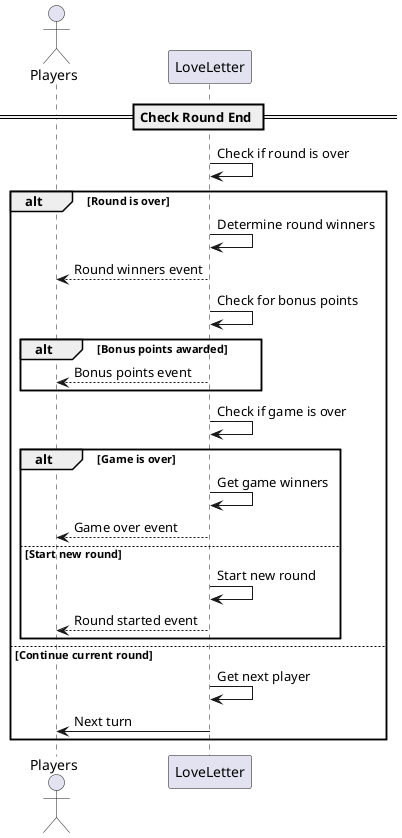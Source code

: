 @startuml AdvanceTurnFlow

actor "Players" as Player
participant "LoveLetter" as Hub

== Check Round End ==

Hub -> Hub: Check if round is over

alt Round is over
    Hub -> Hub: Determine round winners
    Hub --> Player: Round winners event

    Hub -> Hub: Check for bonus points
    alt Bonus points awarded
        Hub --> Player: Bonus points event
    end
    
    Hub -> Hub: Check if game is over
    alt Game is over
        Hub -> Hub: Get game winners
        Hub --> Player: Game over event
    else Start new round
        Hub -> Hub: Start new round
        Hub --> Player: Round started event
    end
else Continue current round
    Hub -> Hub: Get next player
    Hub -> Player: Next turn
end

@enduml 